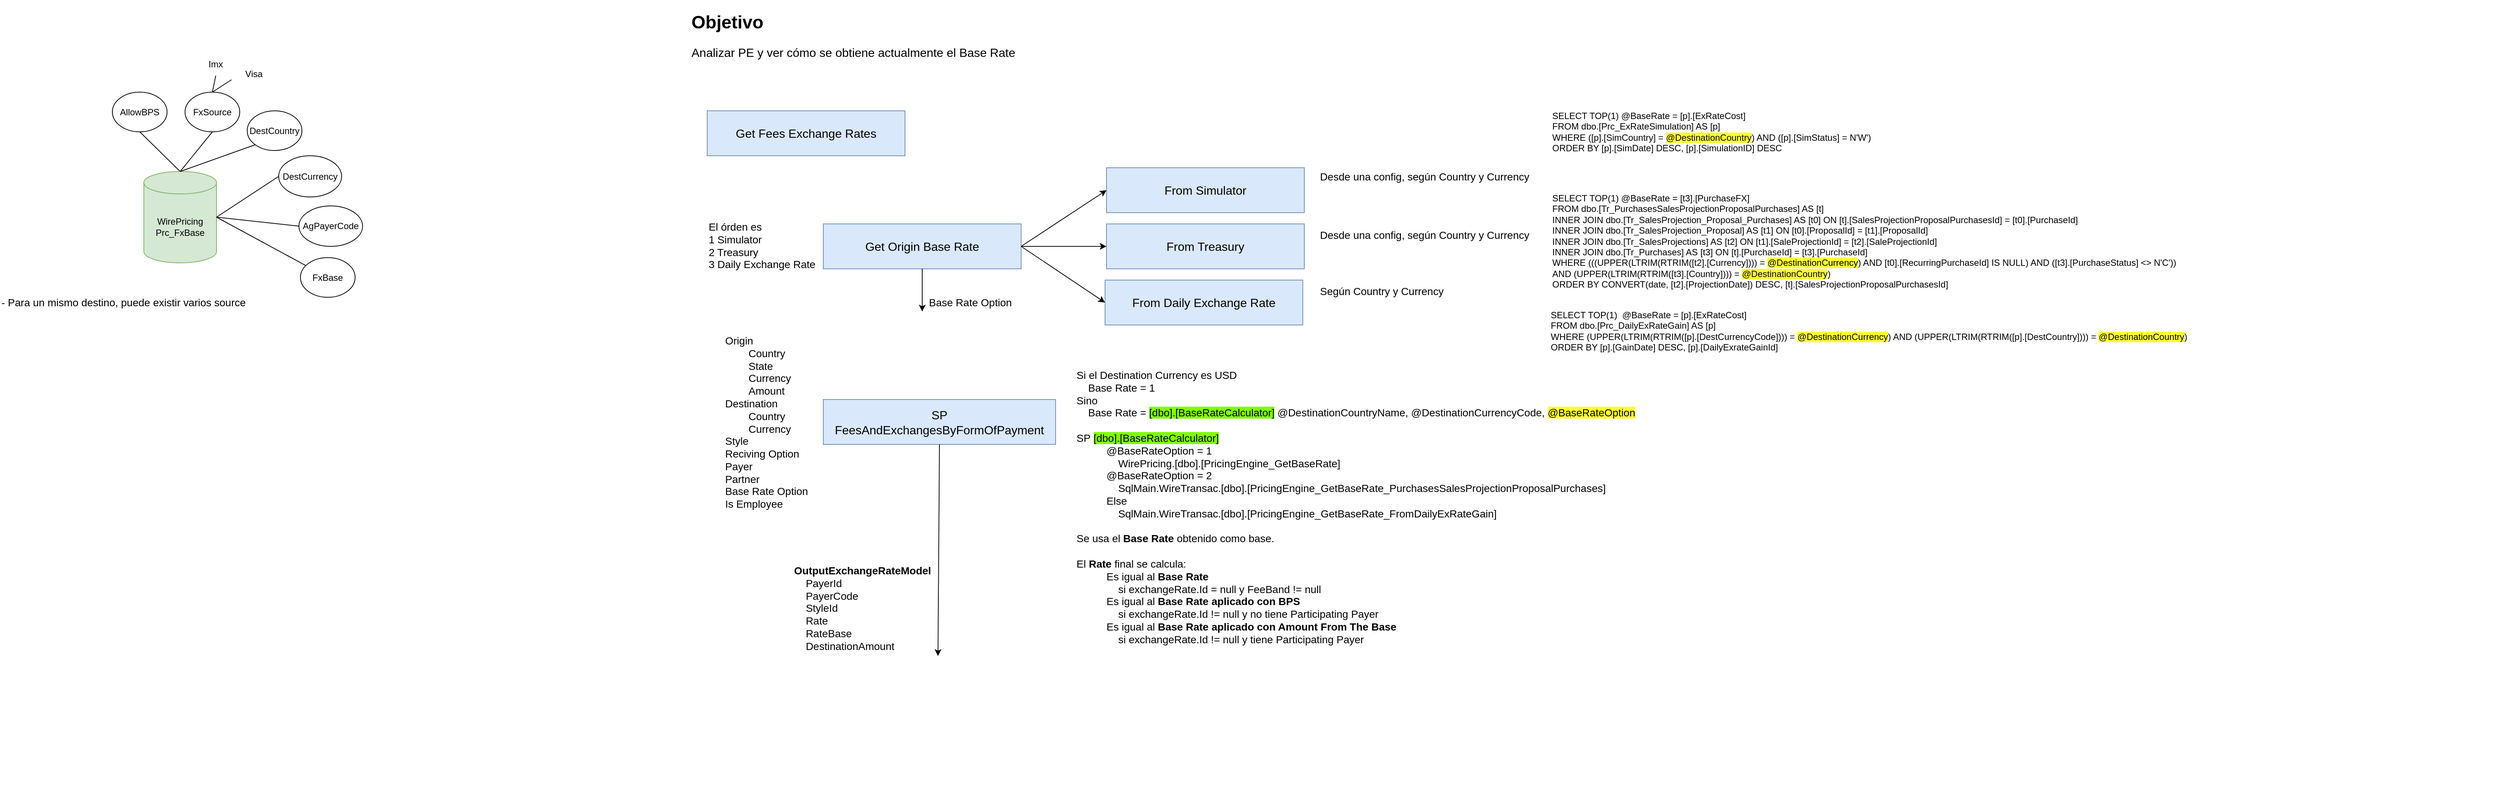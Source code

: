 <mxfile version="21.6.8" type="github" pages="2">
  <diagram name="Página-1" id="OCQVt_zFbdHCXUs0rtO8">
    <mxGraphModel dx="2874" dy="1184" grid="0" gridSize="10" guides="1" tooltips="1" connect="1" arrows="1" fold="1" page="0" pageScale="1" pageWidth="827" pageHeight="1169" math="0" shadow="0">
      <root>
        <mxCell id="0" />
        <mxCell id="1" parent="0" />
        <mxCell id="3WI0bjOclUP90dEZoIG7-1" value="Get Fees Exchange Rates" style="rounded=0;whiteSpace=wrap;html=1;fontSize=16;fillColor=#dae8fc;strokeColor=#6c8ebf;" parent="1" vertex="1">
          <mxGeometry x="-201" y="41" width="264" height="60" as="geometry" />
        </mxCell>
        <mxCell id="3WI0bjOclUP90dEZoIG7-7" value="" style="rounded=0;orthogonalLoop=1;jettySize=auto;html=1;entryX=0;entryY=0.5;entryDx=0;entryDy=0;exitX=1;exitY=0.5;exitDx=0;exitDy=0;" parent="1" source="3WI0bjOclUP90dEZoIG7-2" target="3WI0bjOclUP90dEZoIG7-4" edge="1">
          <mxGeometry relative="1" as="geometry" />
        </mxCell>
        <mxCell id="3WI0bjOclUP90dEZoIG7-2" value="Get Origin Base Rate" style="rounded=0;whiteSpace=wrap;html=1;fontSize=16;fillColor=#dae8fc;strokeColor=#6c8ebf;" parent="1" vertex="1">
          <mxGeometry x="-46" y="192" width="264" height="60" as="geometry" />
        </mxCell>
        <mxCell id="3WI0bjOclUP90dEZoIG7-3" value="From Treasury" style="rounded=0;whiteSpace=wrap;html=1;fontSize=16;fillColor=#dae8fc;strokeColor=#6c8ebf;" parent="1" vertex="1">
          <mxGeometry x="332" y="192" width="264" height="60" as="geometry" />
        </mxCell>
        <mxCell id="3WI0bjOclUP90dEZoIG7-4" value="From Simulator" style="rounded=0;whiteSpace=wrap;html=1;fontSize=16;fillColor=#dae8fc;strokeColor=#6c8ebf;" parent="1" vertex="1">
          <mxGeometry x="332" y="117" width="264" height="60" as="geometry" />
        </mxCell>
        <mxCell id="3WI0bjOclUP90dEZoIG7-5" value="From Daily Exchange Rate" style="rounded=0;whiteSpace=wrap;html=1;fontSize=16;fillColor=#dae8fc;strokeColor=#6c8ebf;" parent="1" vertex="1">
          <mxGeometry x="330" y="267" width="264" height="60" as="geometry" />
        </mxCell>
        <mxCell id="3WI0bjOclUP90dEZoIG7-6" value="" style="endArrow=classic;html=1;rounded=0;entryX=0;entryY=0.5;entryDx=0;entryDy=0;exitX=1;exitY=0.5;exitDx=0;exitDy=0;" parent="1" source="3WI0bjOclUP90dEZoIG7-2" target="3WI0bjOclUP90dEZoIG7-3" edge="1">
          <mxGeometry width="50" height="50" relative="1" as="geometry">
            <mxPoint x="267" y="411" as="sourcePoint" />
            <mxPoint x="317" y="361" as="targetPoint" />
          </mxGeometry>
        </mxCell>
        <mxCell id="3WI0bjOclUP90dEZoIG7-8" value="" style="endArrow=classic;html=1;rounded=0;entryX=0;entryY=0.5;entryDx=0;entryDy=0;exitX=1;exitY=0.5;exitDx=0;exitDy=0;" parent="1" source="3WI0bjOclUP90dEZoIG7-2" target="3WI0bjOclUP90dEZoIG7-5" edge="1">
          <mxGeometry width="50" height="50" relative="1" as="geometry">
            <mxPoint x="267" y="411" as="sourcePoint" />
            <mxPoint x="317" y="361" as="targetPoint" />
          </mxGeometry>
        </mxCell>
        <mxCell id="3WI0bjOclUP90dEZoIG7-9" value="SP&lt;br&gt;FeesAndExchangesByFormOfPayment" style="rounded=0;whiteSpace=wrap;html=1;fontSize=16;fillColor=#dae8fc;strokeColor=#6c8ebf;" parent="1" vertex="1">
          <mxGeometry x="-46" y="426.5" width="310" height="60" as="geometry" />
        </mxCell>
        <mxCell id="3WI0bjOclUP90dEZoIG7-10" value="El órden es&amp;nbsp;&lt;br style=&quot;font-size: 14px;&quot;&gt;1 Simulator&lt;br style=&quot;font-size: 14px;&quot;&gt;2 Treasury&lt;br style=&quot;font-size: 14px;&quot;&gt;3 Daily Exchange Rate" style="text;html=1;strokeColor=none;fillColor=none;align=left;verticalAlign=middle;whiteSpace=wrap;rounded=0;fontSize=14;" parent="1" vertex="1">
          <mxGeometry x="-201" y="174" width="155" height="93" as="geometry" />
        </mxCell>
        <mxCell id="3WI0bjOclUP90dEZoIG7-11" value="Origin&lt;br&gt;&lt;span style=&quot;white-space: pre;&quot;&gt;&#x9;&lt;/span&gt;Country&lt;br&gt;&lt;span style=&quot;white-space: pre;&quot;&gt;&#x9;&lt;/span&gt;State&lt;br&gt;&lt;span style=&quot;white-space: pre;&quot;&gt;&#x9;&lt;/span&gt;Currency&lt;br&gt;&lt;span style=&quot;white-space: pre;&quot;&gt;&#x9;&lt;/span&gt;Amount&lt;br&gt;Destination&lt;br&gt;&lt;span style=&quot;white-space: pre;&quot;&gt;&#x9;&lt;/span&gt;Country&lt;br&gt;&lt;span style=&quot;white-space: pre;&quot;&gt;&#x9;&lt;/span&gt;Currency&lt;br&gt;Style&lt;br&gt;Reciving Option&lt;br&gt;Payer&lt;br&gt;Partner&lt;br&gt;Base Rate Option&lt;br&gt;Is Employee" style="text;html=1;strokeColor=none;fillColor=none;align=left;verticalAlign=middle;whiteSpace=wrap;rounded=0;fontSize=14;" parent="1" vertex="1">
          <mxGeometry x="-179" y="323" width="125" height="267" as="geometry" />
        </mxCell>
        <mxCell id="3WI0bjOclUP90dEZoIG7-12" value="Desde una config, según Country y Currency" style="text;html=1;strokeColor=none;fillColor=none;align=left;verticalAlign=middle;whiteSpace=wrap;rounded=0;fontSize=14;" parent="1" vertex="1">
          <mxGeometry x="615" y="113.5" width="368" height="30" as="geometry" />
        </mxCell>
        <mxCell id="3WI0bjOclUP90dEZoIG7-13" value="Desde una config, según Country y Currency" style="text;html=1;strokeColor=none;fillColor=none;align=left;verticalAlign=middle;whiteSpace=wrap;rounded=0;fontSize=14;" parent="1" vertex="1">
          <mxGeometry x="615" y="192" width="317" height="30" as="geometry" />
        </mxCell>
        <mxCell id="3WI0bjOclUP90dEZoIG7-14" value="" style="endArrow=classic;html=1;rounded=0;exitX=0.5;exitY=1;exitDx=0;exitDy=0;" parent="1" source="3WI0bjOclUP90dEZoIG7-2" edge="1">
          <mxGeometry width="50" height="50" relative="1" as="geometry">
            <mxPoint x="407" y="411" as="sourcePoint" />
            <mxPoint x="86" y="309" as="targetPoint" />
          </mxGeometry>
        </mxCell>
        <mxCell id="3WI0bjOclUP90dEZoIG7-15" value="Base Rate Option" style="text;html=1;strokeColor=none;fillColor=none;align=left;verticalAlign=middle;whiteSpace=wrap;rounded=0;fontSize=14;" parent="1" vertex="1">
          <mxGeometry x="93" y="282" width="124" height="30" as="geometry" />
        </mxCell>
        <mxCell id="3WI0bjOclUP90dEZoIG7-16" value="Si el Destination Currency es USD&lt;br&gt;&amp;nbsp;&amp;nbsp;&amp;nbsp;&amp;nbsp;Base Rate = 1&lt;br&gt;Sino&lt;br&gt;&amp;nbsp;&amp;nbsp;&amp;nbsp;&amp;nbsp;Base Rate = &lt;span style=&quot;background-color: rgb(128, 255, 0);&quot;&gt;[dbo].[BaseRateCalculator]&lt;/span&gt; @DestinationCountryName, @DestinationCurrencyCode, &lt;span style=&quot;background-color: rgb(255, 255, 51);&quot;&gt;@BaseRateOption&lt;/span&gt;&lt;br&gt;&amp;nbsp; &amp;nbsp;&lt;br&gt;SP&amp;nbsp;&lt;span style=&quot;background-color: rgb(128, 255, 0);&quot;&gt;[dbo].[BaseRateCalculator]&lt;/span&gt;&lt;br&gt;&lt;blockquote style=&quot;margin: 0 0 0 40px; border: none; padding: 0px;&quot;&gt;&lt;span style=&quot;&quot;&gt;@BaseRateOption = 1&lt;br&gt;&lt;/span&gt;&lt;span style=&quot;&quot;&gt;&lt;span style=&quot;&quot;&gt;&lt;span style=&quot;&quot;&gt;&amp;nbsp;&amp;nbsp;&amp;nbsp;&amp;nbsp;&lt;/span&gt;&lt;/span&gt;WirePricing.[dbo].[PricingEngine_GetBaseRate]&lt;br&gt;&lt;/span&gt;&lt;span style=&quot;&quot;&gt;@BaseRateOption = 2&lt;br&gt;&lt;/span&gt;&lt;span style=&quot;&quot;&gt;&lt;span style=&quot;&quot;&gt;&lt;span style=&quot;&quot;&gt;&amp;nbsp;&amp;nbsp;&amp;nbsp;&amp;nbsp;&lt;/span&gt;&lt;/span&gt;SqlMain.WireTransac.[dbo].[PricingEngine_GetBaseRate_PurchasesSalesProjectionProposalPurchases]&lt;br&gt;&lt;/span&gt;&lt;span style=&quot;&quot;&gt;&lt;span style=&quot;&quot;&gt;Else&lt;br&gt;&lt;/span&gt;&lt;/span&gt;&lt;span style=&quot;&quot;&gt;&lt;span style=&quot;&quot;&gt;&lt;span style=&quot;&quot;&gt;&lt;span style=&quot;&quot;&gt;&lt;span style=&quot;&quot;&gt;&amp;nbsp;&amp;nbsp;&amp;nbsp;&amp;nbsp;&lt;/span&gt;&lt;/span&gt;SqlMain.WireTransac.[dbo].[PricingEngine_GetBaseRate_FromDailyExRateGain]&amp;nbsp;&amp;nbsp;&amp;nbsp;&amp;nbsp;&lt;/span&gt;&lt;/span&gt;&lt;/span&gt;&lt;/blockquote&gt;&lt;br&gt;Se usa el &lt;b&gt;Base Rate&lt;/b&gt; obtenido como base.&lt;br&gt;&lt;br&gt;El &lt;b&gt;Rate &lt;/b&gt;final se calcula:&lt;br&gt;&lt;blockquote style=&quot;margin: 0 0 0 40px; border: none; padding: 0px;&quot;&gt;Es igual al &lt;b&gt;Base Rate&lt;br&gt; &lt;/b&gt;&lt;span style=&quot;&quot;&gt;&lt;span style=&quot;white-space: pre;&quot;&gt;&amp;nbsp;&amp;nbsp;&amp;nbsp;&amp;nbsp;&lt;/span&gt;&lt;/span&gt;si exchangeRate.Id = null y FeeBand != null&lt;br&gt;Es igual al &lt;b&gt;Base Rate aplicado con BPS&lt;br&gt; &lt;/b&gt;&lt;span style=&quot;&quot;&gt;&lt;span style=&quot;white-space: pre;&quot;&gt;&amp;nbsp;&amp;nbsp;&amp;nbsp;&amp;nbsp;&lt;/span&gt;&lt;/span&gt;si exchangeRate.Id != null y no tiene Participating Payer&amp;nbsp;&lt;br&gt;Es igual al &lt;b&gt;Base Rate aplicado con Amount From The Base&lt;br&gt;&lt;/b&gt;&lt;span style=&quot;&quot;&gt;&lt;span style=&quot;white-space: pre;&quot;&gt;&amp;nbsp;&amp;nbsp;&amp;nbsp;&amp;nbsp;&lt;/span&gt;&lt;/span&gt;si exchangeRate.Id != null y tiene Participating Payer&lt;/blockquote&gt;&lt;br&gt;&lt;br&gt;" style="text;html=1;strokeColor=none;fillColor=none;align=left;verticalAlign=top;whiteSpace=wrap;rounded=0;fontSize=14;horizontal=1;" parent="1" vertex="1">
          <mxGeometry x="290" y="379" width="849" height="592" as="geometry" />
        </mxCell>
        <mxCell id="3WI0bjOclUP90dEZoIG7-17" value="&lt;b&gt;OutputExchangeRateModel&lt;/b&gt;&lt;br style=&quot;font-size: 14px;&quot;&gt;&lt;span style=&quot;font-size: 14px;&quot;&gt;&lt;span style=&quot;font-size: 14px;&quot;&gt;&amp;nbsp;&amp;nbsp;&amp;nbsp;&amp;nbsp;&lt;/span&gt;&lt;/span&gt;PayerId&lt;br style=&quot;font-size: 14px;&quot;&gt;&lt;span style=&quot;font-size: 14px;&quot;&gt;&lt;span style=&quot;font-size: 14px;&quot;&gt;&amp;nbsp;&amp;nbsp;&amp;nbsp;&amp;nbsp;&lt;/span&gt;&lt;/span&gt;PayerCode&lt;br style=&quot;font-size: 14px;&quot;&gt;&lt;span style=&quot;font-size: 14px;&quot;&gt;&lt;span style=&quot;font-size: 14px;&quot;&gt;&amp;nbsp;&amp;nbsp;&amp;nbsp;&amp;nbsp;&lt;/span&gt;&lt;/span&gt;StyleId&lt;br style=&quot;font-size: 14px;&quot;&gt;&lt;span style=&quot;font-size: 14px;&quot;&gt;&lt;span style=&quot;font-size: 14px;&quot;&gt;&amp;nbsp;&amp;nbsp;&amp;nbsp;&amp;nbsp;&lt;/span&gt;&lt;/span&gt;Rate&lt;br style=&quot;font-size: 14px;&quot;&gt;&lt;span style=&quot;font-size: 14px;&quot;&gt;&lt;span style=&quot;white-space: pre; font-size: 14px;&quot;&gt;&amp;nbsp;&amp;nbsp;&amp;nbsp;&amp;nbsp;&lt;/span&gt;&lt;/span&gt;RateBase&lt;br style=&quot;font-size: 14px;&quot;&gt;&lt;span style=&quot;font-size: 14px;&quot;&gt;&lt;span style=&quot;white-space: pre; font-size: 14px;&quot;&gt;&amp;nbsp;&amp;nbsp;&amp;nbsp;&amp;nbsp;&lt;/span&gt;&lt;/span&gt;DestinationAmount" style="text;html=1;strokeColor=none;fillColor=none;align=left;verticalAlign=top;whiteSpace=wrap;rounded=0;horizontal=1;fontSize=14;" parent="1" vertex="1">
          <mxGeometry x="-87" y="640" width="218" height="155" as="geometry" />
        </mxCell>
        <mxCell id="3WI0bjOclUP90dEZoIG7-18" value="" style="endArrow=classic;html=1;rounded=0;exitX=0.5;exitY=1;exitDx=0;exitDy=0;" parent="1" source="3WI0bjOclUP90dEZoIG7-9" edge="1">
          <mxGeometry width="50" height="50" relative="1" as="geometry">
            <mxPoint x="97" y="492" as="sourcePoint" />
            <mxPoint x="107" y="769" as="targetPoint" />
          </mxGeometry>
        </mxCell>
        <mxCell id="3WI0bjOclUP90dEZoIG7-19" value="&lt;h1&gt;Objetivo&lt;/h1&gt;&lt;p&gt;&lt;font style=&quot;font-size: 16px;&quot;&gt;Analizar PE y ver cómo se obtiene actualmente el Base Rate&lt;/font&gt;&lt;/p&gt;" style="text;html=1;strokeColor=none;fillColor=none;spacing=5;spacingTop=-20;whiteSpace=wrap;overflow=hidden;rounded=0;" parent="1" vertex="1">
          <mxGeometry x="-227" y="-97" width="963" height="79" as="geometry" />
        </mxCell>
        <mxCell id="4Yt7kuB9KZ4CqkyVL8o8-13" value="- Para un mismo destino, puede existir varios source" style="text;html=1;strokeColor=none;fillColor=none;align=left;verticalAlign=top;whiteSpace=wrap;rounded=0;fontSize=14;" parent="1" vertex="1">
          <mxGeometry x="-1145" y="282" width="441" height="86" as="geometry" />
        </mxCell>
        <mxCell id="DYW4CAa3zaAFY--6UjeH-1" value="Según Country y Currency" style="text;html=1;strokeColor=none;fillColor=none;align=left;verticalAlign=middle;whiteSpace=wrap;rounded=0;fontSize=14;" vertex="1" parent="1">
          <mxGeometry x="615" y="267" width="317" height="30" as="geometry" />
        </mxCell>
        <mxCell id="DYW4CAa3zaAFY--6UjeH-2" value="&lt;div&gt;SELECT TOP(1) @BaseRate = [p].[ExRateCost]&lt;/div&gt;&lt;div&gt;FROM dbo.[Prc_ExRateSimulation] AS [p]&lt;span style=&quot;&quot;&gt;&lt;/span&gt;&lt;/div&gt;&lt;div&gt;WHERE ([p].[SimCountry] = &lt;span style=&quot;background-color: rgb(255, 255, 51);&quot;&gt;@DestinationCountry&lt;/span&gt;) AND ([p].[SimStatus] = N&#39;W&#39;)&lt;/div&gt;&lt;div&gt;&lt;span style=&quot;&quot;&gt;ORDER BY [p].[SimDate] DESC, [p].[SimulationID] DESC&lt;/span&gt;&lt;/div&gt;" style="text;html=1;strokeColor=none;fillColor=none;align=left;verticalAlign=top;whiteSpace=wrap;rounded=0;" vertex="1" parent="1">
          <mxGeometry x="925" y="33.5" width="580" height="83.5" as="geometry" />
        </mxCell>
        <mxCell id="DYW4CAa3zaAFY--6UjeH-3" value="&lt;div&gt;SELECT TOP(1) @BaseRate = [t3].[PurchaseFX]&lt;/div&gt;&lt;div&gt;FROM dbo.[Tr_PurchasesSalesProjectionProposalPurchases] AS [t]&lt;span style=&quot;&quot;&gt;&lt;/span&gt;&lt;/div&gt;&lt;div&gt;&lt;span style=&quot;&quot;&gt;INNER JOIN dbo.[Tr_SalesProjection_Proposal_Purchases] AS [t0] ON [t].[SalesProjectionProposalPurchasesId] = [t0].[PurchaseId]&lt;/span&gt;&lt;/div&gt;&lt;div&gt;&lt;span style=&quot;&quot;&gt;INNER JOIN dbo.[Tr_SalesProjection_Proposal] AS [t1] ON [t0].[ProposalId] = [t1].[ProposalId]&lt;/span&gt;&lt;/div&gt;&lt;div&gt;&lt;span style=&quot;&quot;&gt;INNER JOIN dbo.[Tr_SalesProjections] AS [t2] ON [t1].[SaleProjectionId] = [t2].[SaleProjectionId]&lt;/span&gt;&lt;/div&gt;&lt;div&gt;&lt;span style=&quot;&quot;&gt;INNER JOIN dbo.[Tr_Purchases] AS [t3] ON [t].[PurchaseId] = [t3].[PurchaseId]&lt;/span&gt;&lt;/div&gt;&lt;div&gt;WHERE (((UPPER(LTRIM(RTRIM([t2].[Currency]))) = &lt;span style=&quot;background-color: rgb(255, 255, 51);&quot;&gt;@DestinationCurrency&lt;/span&gt;) AND [t0].[RecurringPurchaseId] IS NULL) AND ([t3].[PurchaseStatus] &amp;lt;&amp;gt; N&#39;C&#39;))&amp;nbsp;&lt;/div&gt;&lt;div&gt;AND (UPPER(LTRIM(RTRIM([t3].[Country]))) = &lt;span style=&quot;background-color: rgb(255, 255, 51);&quot;&gt;@DestinationCountry&lt;/span&gt;)&lt;/div&gt;&lt;div&gt;&lt;span style=&quot;&quot;&gt;ORDER BY CONVERT(date, [t2].[ProjectionDate]) DESC, [t].[SalesProjectionProposalPurchasesId]&lt;/span&gt;&lt;/div&gt;" style="text;html=1;strokeColor=none;fillColor=none;align=left;verticalAlign=top;whiteSpace=wrap;rounded=0;" vertex="1" parent="1">
          <mxGeometry x="925" y="143.5" width="1266" height="143" as="geometry" />
        </mxCell>
        <mxCell id="DYW4CAa3zaAFY--6UjeH-4" value="&lt;div&gt;SELECT TOP(1)&amp;nbsp; @BaseRate = [p].[ExRateCost]&lt;/div&gt;&lt;div&gt;FROM dbo.[Prc_DailyExRateGain] AS [p]&lt;span style=&quot;&quot;&gt;&lt;/span&gt;&lt;/div&gt;&lt;div&gt;WHERE (UPPER(LTRIM(RTRIM([p].[DestCurrencyCode]))) = &lt;span style=&quot;background-color: rgb(255, 255, 51);&quot;&gt;@DestinationCurrency&lt;/span&gt;) AND (UPPER(LTRIM(RTRIM([p].[DestCountry]))) = &lt;span style=&quot;background-color: rgb(255, 255, 51);&quot;&gt;@DestinationCountry&lt;/span&gt;)&lt;/div&gt;&lt;div&gt;&lt;span style=&quot;&quot;&gt;ORDER BY [p].[GainDate] DESC, [p].[DailyExrateGainId]&lt;/span&gt;&lt;/div&gt;" style="text;html=1;strokeColor=none;fillColor=none;align=left;verticalAlign=top;whiteSpace=wrap;rounded=0;" vertex="1" parent="1">
          <mxGeometry x="923" y="300" width="1266" height="82" as="geometry" />
        </mxCell>
        <mxCell id="TOfSbtMcFUgAbCg5PNu6-9" value="" style="group" vertex="1" connectable="0" parent="1">
          <mxGeometry x="-995" y="-36" width="334" height="326" as="geometry" />
        </mxCell>
        <mxCell id="4Yt7kuB9KZ4CqkyVL8o8-1" value="WirePricing&lt;br&gt;Prc_FxBase" style="shape=cylinder3;whiteSpace=wrap;html=1;boundedLbl=1;backgroundOutline=1;size=15;fillColor=#d5e8d4;strokeColor=#82b366;" parent="TOfSbtMcFUgAbCg5PNu6-9" vertex="1">
          <mxGeometry x="42" y="158" width="97" height="122" as="geometry" />
        </mxCell>
        <mxCell id="4Yt7kuB9KZ4CqkyVL8o8-2" value="AllowBPS" style="ellipse;whiteSpace=wrap;html=1;" parent="TOfSbtMcFUgAbCg5PNu6-9" vertex="1">
          <mxGeometry y="52" width="73" height="53" as="geometry" />
        </mxCell>
        <mxCell id="4Yt7kuB9KZ4CqkyVL8o8-3" value="FxSource" style="ellipse;whiteSpace=wrap;html=1;" parent="TOfSbtMcFUgAbCg5PNu6-9" vertex="1">
          <mxGeometry x="97" y="52" width="73" height="53" as="geometry" />
        </mxCell>
        <mxCell id="4Yt7kuB9KZ4CqkyVL8o8-4" value="DestCountry" style="ellipse;whiteSpace=wrap;html=1;" parent="TOfSbtMcFUgAbCg5PNu6-9" vertex="1">
          <mxGeometry x="180" y="77" width="73" height="53" as="geometry" />
        </mxCell>
        <mxCell id="4Yt7kuB9KZ4CqkyVL8o8-5" value="AgPayerCode" style="ellipse;whiteSpace=wrap;html=1;" parent="TOfSbtMcFUgAbCg5PNu6-9" vertex="1">
          <mxGeometry x="249" y="204" width="85" height="54" as="geometry" />
        </mxCell>
        <mxCell id="4Yt7kuB9KZ4CqkyVL8o8-6" value="DestCurrency" style="ellipse;whiteSpace=wrap;html=1;" parent="TOfSbtMcFUgAbCg5PNu6-9" vertex="1">
          <mxGeometry x="222" y="137" width="84" height="55" as="geometry" />
        </mxCell>
        <mxCell id="4Yt7kuB9KZ4CqkyVL8o8-7" value="FxBase" style="ellipse;whiteSpace=wrap;html=1;" parent="TOfSbtMcFUgAbCg5PNu6-9" vertex="1">
          <mxGeometry x="251" y="273" width="73" height="53" as="geometry" />
        </mxCell>
        <mxCell id="4Yt7kuB9KZ4CqkyVL8o8-8" value="Imx" style="text;html=1;strokeColor=none;fillColor=none;align=center;verticalAlign=middle;whiteSpace=wrap;rounded=0;" parent="TOfSbtMcFUgAbCg5PNu6-9" vertex="1">
          <mxGeometry x="108" width="60" height="30" as="geometry" />
        </mxCell>
        <mxCell id="4Yt7kuB9KZ4CqkyVL8o8-9" value="Visa" style="text;html=1;strokeColor=none;fillColor=none;align=center;verticalAlign=middle;whiteSpace=wrap;rounded=0;" parent="TOfSbtMcFUgAbCg5PNu6-9" vertex="1">
          <mxGeometry x="159" y="13" width="60" height="30" as="geometry" />
        </mxCell>
        <mxCell id="4Yt7kuB9KZ4CqkyVL8o8-10" value="" style="endArrow=none;html=1;rounded=0;entryX=0.5;entryY=0;entryDx=0;entryDy=0;exitX=0.5;exitY=1;exitDx=0;exitDy=0;" parent="TOfSbtMcFUgAbCg5PNu6-9" source="4Yt7kuB9KZ4CqkyVL8o8-8" target="4Yt7kuB9KZ4CqkyVL8o8-3" edge="1">
          <mxGeometry width="50" height="50" relative="1" as="geometry">
            <mxPoint x="429" y="321" as="sourcePoint" />
            <mxPoint x="479" y="271" as="targetPoint" />
          </mxGeometry>
        </mxCell>
        <mxCell id="4Yt7kuB9KZ4CqkyVL8o8-11" value="" style="endArrow=none;html=1;rounded=0;exitX=0.5;exitY=0;exitDx=0;exitDy=0;entryX=0;entryY=0.75;entryDx=0;entryDy=0;" parent="TOfSbtMcFUgAbCg5PNu6-9" source="4Yt7kuB9KZ4CqkyVL8o8-3" target="4Yt7kuB9KZ4CqkyVL8o8-9" edge="1">
          <mxGeometry width="50" height="50" relative="1" as="geometry">
            <mxPoint x="429" y="321" as="sourcePoint" />
            <mxPoint x="479" y="271" as="targetPoint" />
          </mxGeometry>
        </mxCell>
        <mxCell id="TOfSbtMcFUgAbCg5PNu6-3" value="" style="endArrow=none;html=1;rounded=0;entryX=0.5;entryY=1;entryDx=0;entryDy=0;exitX=0.5;exitY=0;exitDx=0;exitDy=0;exitPerimeter=0;" edge="1" parent="TOfSbtMcFUgAbCg5PNu6-9" source="4Yt7kuB9KZ4CqkyVL8o8-1" target="4Yt7kuB9KZ4CqkyVL8o8-2">
          <mxGeometry width="50" height="50" relative="1" as="geometry">
            <mxPoint x="471" y="238" as="sourcePoint" />
            <mxPoint x="521" y="188" as="targetPoint" />
          </mxGeometry>
        </mxCell>
        <mxCell id="TOfSbtMcFUgAbCg5PNu6-4" value="" style="endArrow=none;html=1;rounded=0;exitX=0.5;exitY=0;exitDx=0;exitDy=0;exitPerimeter=0;entryX=0.5;entryY=1;entryDx=0;entryDy=0;" edge="1" parent="TOfSbtMcFUgAbCg5PNu6-9" source="4Yt7kuB9KZ4CqkyVL8o8-1" target="4Yt7kuB9KZ4CqkyVL8o8-3">
          <mxGeometry width="50" height="50" relative="1" as="geometry">
            <mxPoint x="471" y="238" as="sourcePoint" />
            <mxPoint x="521" y="188" as="targetPoint" />
          </mxGeometry>
        </mxCell>
        <mxCell id="TOfSbtMcFUgAbCg5PNu6-5" value="" style="endArrow=none;html=1;rounded=0;exitX=0.5;exitY=0;exitDx=0;exitDy=0;exitPerimeter=0;entryX=0;entryY=1;entryDx=0;entryDy=0;" edge="1" parent="TOfSbtMcFUgAbCg5PNu6-9" source="4Yt7kuB9KZ4CqkyVL8o8-1" target="4Yt7kuB9KZ4CqkyVL8o8-4">
          <mxGeometry width="50" height="50" relative="1" as="geometry">
            <mxPoint x="471" y="238" as="sourcePoint" />
            <mxPoint x="521" y="188" as="targetPoint" />
          </mxGeometry>
        </mxCell>
        <mxCell id="TOfSbtMcFUgAbCg5PNu6-6" value="" style="endArrow=none;html=1;rounded=0;exitX=1;exitY=0.5;exitDx=0;exitDy=0;exitPerimeter=0;entryX=0;entryY=0.5;entryDx=0;entryDy=0;" edge="1" parent="TOfSbtMcFUgAbCg5PNu6-9" source="4Yt7kuB9KZ4CqkyVL8o8-1" target="4Yt7kuB9KZ4CqkyVL8o8-6">
          <mxGeometry width="50" height="50" relative="1" as="geometry">
            <mxPoint x="471" y="238" as="sourcePoint" />
            <mxPoint x="521" y="188" as="targetPoint" />
          </mxGeometry>
        </mxCell>
        <mxCell id="TOfSbtMcFUgAbCg5PNu6-7" value="" style="endArrow=none;html=1;rounded=0;exitX=1;exitY=0.5;exitDx=0;exitDy=0;exitPerimeter=0;entryX=0;entryY=0.5;entryDx=0;entryDy=0;" edge="1" parent="TOfSbtMcFUgAbCg5PNu6-9" source="4Yt7kuB9KZ4CqkyVL8o8-1" target="4Yt7kuB9KZ4CqkyVL8o8-5">
          <mxGeometry width="50" height="50" relative="1" as="geometry">
            <mxPoint x="471" y="238" as="sourcePoint" />
            <mxPoint x="521" y="188" as="targetPoint" />
          </mxGeometry>
        </mxCell>
        <mxCell id="TOfSbtMcFUgAbCg5PNu6-8" value="" style="endArrow=none;html=1;rounded=0;exitX=1;exitY=0.5;exitDx=0;exitDy=0;exitPerimeter=0;" edge="1" parent="TOfSbtMcFUgAbCg5PNu6-9" source="4Yt7kuB9KZ4CqkyVL8o8-1" target="4Yt7kuB9KZ4CqkyVL8o8-7">
          <mxGeometry width="50" height="50" relative="1" as="geometry">
            <mxPoint x="471" y="238" as="sourcePoint" />
            <mxPoint x="521" y="188" as="targetPoint" />
          </mxGeometry>
        </mxCell>
      </root>
    </mxGraphModel>
  </diagram>
  <diagram id="I3klw0tIuXF-IG3VvV1k" name="Página-2">
    <mxGraphModel dx="2874" dy="1184" grid="0" gridSize="10" guides="1" tooltips="1" connect="1" arrows="1" fold="1" page="0" pageScale="1" pageWidth="827" pageHeight="1169" math="0" shadow="0">
      <root>
        <mxCell id="0" />
        <mxCell id="1" parent="0" />
        <mxCell id="RFXM7rYlNF7DJsxFUGoo-1" value="Payers API&lt;br&gt;GET /api/banks" style="rounded=0;whiteSpace=wrap;html=1;fontSize=16;fillColor=#dae8fc;strokeColor=#6c8ebf;" vertex="1" parent="1">
          <mxGeometry x="-440" y="142" width="264" height="60" as="geometry" />
        </mxCell>
        <mxCell id="2DPNLBjlpTul-_Ri6KPm-1" value="Wiresearch&lt;br&gt;View&amp;nbsp;ViewPayersForBankDeposit" style="rounded=0;whiteSpace=wrap;html=1;fontSize=16;fillColor=#dae8fc;strokeColor=#6c8ebf;" vertex="1" parent="1">
          <mxGeometry x="-133" y="231" width="264" height="60" as="geometry" />
        </mxCell>
        <mxCell id="2DPNLBjlpTul-_Ri6KPm-3" value="" style="endArrow=classic;html=1;rounded=0;exitX=0;exitY=0.75;exitDx=0;exitDy=0;entryX=1;entryY=0.5;entryDx=0;entryDy=0;" edge="1" parent="1" source="2DPNLBjlpTul-_Ri6KPm-1" target="2DPNLBjlpTul-_Ri6KPm-5">
          <mxGeometry width="50" height="50" relative="1" as="geometry">
            <mxPoint x="157" y="428" as="sourcePoint" />
            <mxPoint x="-370" y="348" as="targetPoint" />
          </mxGeometry>
        </mxCell>
        <mxCell id="2DPNLBjlpTul-_Ri6KPm-4" value="listado" style="edgeLabel;html=1;align=center;verticalAlign=middle;resizable=0;points=[];fontSize=13;" vertex="1" connectable="0" parent="2DPNLBjlpTul-_Ri6KPm-3">
          <mxGeometry x="0.432" y="-1" relative="1" as="geometry">
            <mxPoint x="-7" y="-20" as="offset" />
          </mxGeometry>
        </mxCell>
        <mxCell id="2DPNLBjlpTul-_Ri6KPm-5" value="Payer Bank" style="rounded=0;whiteSpace=wrap;html=1;verticalAlign=middle;align=center;fontSize=13;" vertex="1" parent="1">
          <mxGeometry x="-318" y="291" width="125" height="30" as="geometry" />
        </mxCell>
        <mxCell id="2DPNLBjlpTul-_Ri6KPm-6" value="Pricing Engine&lt;br&gt;Get Exchange Rates" style="rounded=0;whiteSpace=wrap;html=1;fontSize=16;fillColor=#dae8fc;strokeColor=#6c8ebf;" vertex="1" parent="1">
          <mxGeometry x="-133" y="378" width="264" height="60" as="geometry" />
        </mxCell>
        <mxCell id="2DPNLBjlpTul-_Ri6KPm-7" value="Pricing Engine&lt;br&gt;Get Rates By Payers" style="rounded=0;whiteSpace=wrap;html=1;fontSize=16;fillColor=#dae8fc;strokeColor=#6c8ebf;" vertex="1" parent="1">
          <mxGeometry x="-133" y="500" width="264" height="60" as="geometry" />
        </mxCell>
        <mxCell id="2DPNLBjlpTul-_Ri6KPm-8" value="Solo obtiene los payers que son PP" style="text;html=1;strokeColor=none;fillColor=none;align=center;verticalAlign=middle;whiteSpace=wrap;rounded=0;fontSize=13;" vertex="1" parent="1">
          <mxGeometry x="141" y="515" width="139" height="30" as="geometry" />
        </mxCell>
        <mxCell id="2DPNLBjlpTul-_Ri6KPm-9" value="" style="endArrow=classic;html=1;rounded=0;exitX=0;exitY=0.75;exitDx=0;exitDy=0;" edge="1" parent="1" source="2DPNLBjlpTul-_Ri6KPm-6">
          <mxGeometry width="50" height="50" relative="1" as="geometry">
            <mxPoint x="37" y="528" as="sourcePoint" />
            <mxPoint x="-249" y="423" as="targetPoint" />
          </mxGeometry>
        </mxCell>
        <mxCell id="2DPNLBjlpTul-_Ri6KPm-10" value="Ej: 12.92" style="edgeLabel;html=1;align=center;verticalAlign=middle;resizable=0;points=[];fontSize=13;" vertex="1" connectable="0" parent="2DPNLBjlpTul-_Ri6KPm-9">
          <mxGeometry x="0.31" y="-1" relative="1" as="geometry">
            <mxPoint x="-16" y="-18" as="offset" />
          </mxGeometry>
        </mxCell>
        <mxCell id="2DPNLBjlpTul-_Ri6KPm-12" value="Payer Bank&lt;br&gt;Rate" style="rounded=0;whiteSpace=wrap;html=1;verticalAlign=top;align=center;fontSize=13;" vertex="1" parent="1">
          <mxGeometry x="-318" y="555" width="125" height="40" as="geometry" />
        </mxCell>
        <mxCell id="2DPNLBjlpTul-_Ri6KPm-13" value="" style="endArrow=classic;html=1;rounded=0;exitX=0;exitY=0.75;exitDx=0;exitDy=0;entryX=1;entryY=0.5;entryDx=0;entryDy=0;" edge="1" parent="1" source="2DPNLBjlpTul-_Ri6KPm-7" target="2DPNLBjlpTul-_Ri6KPm-12">
          <mxGeometry width="50" height="50" relative="1" as="geometry">
            <mxPoint x="-123" y="286" as="sourcePoint" />
            <mxPoint x="-183" y="317" as="targetPoint" />
          </mxGeometry>
        </mxCell>
        <mxCell id="2DPNLBjlpTul-_Ri6KPm-14" value="listado" style="edgeLabel;html=1;align=center;verticalAlign=middle;resizable=0;points=[];fontSize=13;" vertex="1" connectable="0" parent="2DPNLBjlpTul-_Ri6KPm-13">
          <mxGeometry x="0.432" y="-1" relative="1" as="geometry">
            <mxPoint x="-6" y="-26" as="offset" />
          </mxGeometry>
        </mxCell>
        <mxCell id="2DPNLBjlpTul-_Ri6KPm-15" value="Aca se obtiene un rate general para todos los pagadores, cómo diferencio de un pagador no imx?" style="text;html=1;strokeColor=none;fillColor=none;align=left;verticalAlign=middle;whiteSpace=wrap;rounded=0;fontSize=13;labelBackgroundColor=#FFCCCC;" vertex="1" parent="1">
          <mxGeometry x="141" y="383" width="475" height="30" as="geometry" />
        </mxCell>
        <mxCell id="2DPNLBjlpTul-_Ri6KPm-17" value="Del listado de Payers que se obtiene, se itera y se verifica si es PP&lt;br&gt;Si es PP se aplica el rate obtenido en el listado de Get Rates By Payers&lt;br&gt;Si no es PP se aplica el rate obtenido en Get Fx Rate" style="text;html=1;strokeColor=none;fillColor=none;align=left;verticalAlign=top;whiteSpace=wrap;rounded=0;fontSize=13;" vertex="1" parent="1">
          <mxGeometry x="-408" y="652" width="553" height="30" as="geometry" />
        </mxCell>
        <mxCell id="2DPNLBjlpTul-_Ri6KPm-18" value="Capaz en este punto se puede ir a la tabla Prc_FxBase para verificar si existe un FxSource distinto a Imx para el destino.&lt;br&gt;Si existe entonces se podria aplicar el valor de FxBase.&lt;br&gt;Pero también hay que aplicar el proceso de BPS si el AllowBPS = true" style="text;html=1;strokeColor=none;fillColor=none;align=left;verticalAlign=top;whiteSpace=wrap;rounded=0;fontSize=13;labelBackgroundColor=#80FF00;" vertex="1" parent="1">
          <mxGeometry x="141" y="415" width="553" height="30" as="geometry" />
        </mxCell>
        <mxCell id="EVo8pNsg1WMPFgOCAEa_-4" value="" style="group" vertex="1" connectable="0" parent="1">
          <mxGeometry x="-870" y="-16" width="334" height="326" as="geometry" />
        </mxCell>
        <mxCell id="EVo8pNsg1WMPFgOCAEa_-5" value="WirePricing&lt;br&gt;Prc_FxBase" style="shape=cylinder3;whiteSpace=wrap;html=1;boundedLbl=1;backgroundOutline=1;size=15;fillColor=#d5e8d4;strokeColor=#82b366;" vertex="1" parent="EVo8pNsg1WMPFgOCAEa_-4">
          <mxGeometry x="42" y="158" width="97" height="122" as="geometry" />
        </mxCell>
        <mxCell id="EVo8pNsg1WMPFgOCAEa_-6" value="AllowBPS" style="ellipse;whiteSpace=wrap;html=1;" vertex="1" parent="EVo8pNsg1WMPFgOCAEa_-4">
          <mxGeometry y="52" width="73" height="53" as="geometry" />
        </mxCell>
        <mxCell id="EVo8pNsg1WMPFgOCAEa_-7" value="FxSource" style="ellipse;whiteSpace=wrap;html=1;" vertex="1" parent="EVo8pNsg1WMPFgOCAEa_-4">
          <mxGeometry x="97" y="52" width="73" height="53" as="geometry" />
        </mxCell>
        <mxCell id="EVo8pNsg1WMPFgOCAEa_-8" value="DestCountry" style="ellipse;whiteSpace=wrap;html=1;" vertex="1" parent="EVo8pNsg1WMPFgOCAEa_-4">
          <mxGeometry x="180" y="77" width="73" height="53" as="geometry" />
        </mxCell>
        <mxCell id="EVo8pNsg1WMPFgOCAEa_-9" value="AgPayerCode" style="ellipse;whiteSpace=wrap;html=1;" vertex="1" parent="EVo8pNsg1WMPFgOCAEa_-4">
          <mxGeometry x="249" y="204" width="85" height="54" as="geometry" />
        </mxCell>
        <mxCell id="EVo8pNsg1WMPFgOCAEa_-10" value="DestCurrency" style="ellipse;whiteSpace=wrap;html=1;" vertex="1" parent="EVo8pNsg1WMPFgOCAEa_-4">
          <mxGeometry x="222" y="137" width="84" height="55" as="geometry" />
        </mxCell>
        <mxCell id="EVo8pNsg1WMPFgOCAEa_-11" value="FxBase" style="ellipse;whiteSpace=wrap;html=1;" vertex="1" parent="EVo8pNsg1WMPFgOCAEa_-4">
          <mxGeometry x="251" y="273" width="73" height="53" as="geometry" />
        </mxCell>
        <mxCell id="EVo8pNsg1WMPFgOCAEa_-12" value="Imx" style="text;html=1;strokeColor=none;fillColor=none;align=center;verticalAlign=middle;whiteSpace=wrap;rounded=0;" vertex="1" parent="EVo8pNsg1WMPFgOCAEa_-4">
          <mxGeometry x="108" width="60" height="30" as="geometry" />
        </mxCell>
        <mxCell id="EVo8pNsg1WMPFgOCAEa_-13" value="Visa" style="text;html=1;strokeColor=none;fillColor=none;align=center;verticalAlign=middle;whiteSpace=wrap;rounded=0;" vertex="1" parent="EVo8pNsg1WMPFgOCAEa_-4">
          <mxGeometry x="159" y="13" width="60" height="30" as="geometry" />
        </mxCell>
        <mxCell id="EVo8pNsg1WMPFgOCAEa_-14" value="" style="endArrow=none;html=1;rounded=0;entryX=0.5;entryY=0;entryDx=0;entryDy=0;exitX=0.5;exitY=1;exitDx=0;exitDy=0;" edge="1" parent="EVo8pNsg1WMPFgOCAEa_-4" source="EVo8pNsg1WMPFgOCAEa_-12" target="EVo8pNsg1WMPFgOCAEa_-7">
          <mxGeometry width="50" height="50" relative="1" as="geometry">
            <mxPoint x="429" y="321" as="sourcePoint" />
            <mxPoint x="479" y="271" as="targetPoint" />
          </mxGeometry>
        </mxCell>
        <mxCell id="EVo8pNsg1WMPFgOCAEa_-15" value="" style="endArrow=none;html=1;rounded=0;exitX=0.5;exitY=0;exitDx=0;exitDy=0;entryX=0;entryY=0.75;entryDx=0;entryDy=0;" edge="1" parent="EVo8pNsg1WMPFgOCAEa_-4" source="EVo8pNsg1WMPFgOCAEa_-7" target="EVo8pNsg1WMPFgOCAEa_-13">
          <mxGeometry width="50" height="50" relative="1" as="geometry">
            <mxPoint x="429" y="321" as="sourcePoint" />
            <mxPoint x="479" y="271" as="targetPoint" />
          </mxGeometry>
        </mxCell>
        <mxCell id="EVo8pNsg1WMPFgOCAEa_-16" value="" style="endArrow=none;html=1;rounded=0;entryX=0.5;entryY=1;entryDx=0;entryDy=0;exitX=0.5;exitY=0;exitDx=0;exitDy=0;exitPerimeter=0;" edge="1" parent="EVo8pNsg1WMPFgOCAEa_-4" source="EVo8pNsg1WMPFgOCAEa_-5" target="EVo8pNsg1WMPFgOCAEa_-6">
          <mxGeometry width="50" height="50" relative="1" as="geometry">
            <mxPoint x="471" y="238" as="sourcePoint" />
            <mxPoint x="521" y="188" as="targetPoint" />
          </mxGeometry>
        </mxCell>
        <mxCell id="EVo8pNsg1WMPFgOCAEa_-17" value="" style="endArrow=none;html=1;rounded=0;exitX=0.5;exitY=0;exitDx=0;exitDy=0;exitPerimeter=0;entryX=0.5;entryY=1;entryDx=0;entryDy=0;" edge="1" parent="EVo8pNsg1WMPFgOCAEa_-4" source="EVo8pNsg1WMPFgOCAEa_-5" target="EVo8pNsg1WMPFgOCAEa_-7">
          <mxGeometry width="50" height="50" relative="1" as="geometry">
            <mxPoint x="471" y="238" as="sourcePoint" />
            <mxPoint x="521" y="188" as="targetPoint" />
          </mxGeometry>
        </mxCell>
        <mxCell id="EVo8pNsg1WMPFgOCAEa_-18" value="" style="endArrow=none;html=1;rounded=0;exitX=0.5;exitY=0;exitDx=0;exitDy=0;exitPerimeter=0;entryX=0;entryY=1;entryDx=0;entryDy=0;" edge="1" parent="EVo8pNsg1WMPFgOCAEa_-4" source="EVo8pNsg1WMPFgOCAEa_-5" target="EVo8pNsg1WMPFgOCAEa_-8">
          <mxGeometry width="50" height="50" relative="1" as="geometry">
            <mxPoint x="471" y="238" as="sourcePoint" />
            <mxPoint x="521" y="188" as="targetPoint" />
          </mxGeometry>
        </mxCell>
        <mxCell id="EVo8pNsg1WMPFgOCAEa_-19" value="" style="endArrow=none;html=1;rounded=0;exitX=1;exitY=0.5;exitDx=0;exitDy=0;exitPerimeter=0;entryX=0;entryY=0.5;entryDx=0;entryDy=0;" edge="1" parent="EVo8pNsg1WMPFgOCAEa_-4" source="EVo8pNsg1WMPFgOCAEa_-5" target="EVo8pNsg1WMPFgOCAEa_-10">
          <mxGeometry width="50" height="50" relative="1" as="geometry">
            <mxPoint x="471" y="238" as="sourcePoint" />
            <mxPoint x="521" y="188" as="targetPoint" />
          </mxGeometry>
        </mxCell>
        <mxCell id="EVo8pNsg1WMPFgOCAEa_-20" value="" style="endArrow=none;html=1;rounded=0;exitX=1;exitY=0.5;exitDx=0;exitDy=0;exitPerimeter=0;entryX=0;entryY=0.5;entryDx=0;entryDy=0;" edge="1" parent="EVo8pNsg1WMPFgOCAEa_-4" source="EVo8pNsg1WMPFgOCAEa_-5" target="EVo8pNsg1WMPFgOCAEa_-9">
          <mxGeometry width="50" height="50" relative="1" as="geometry">
            <mxPoint x="471" y="238" as="sourcePoint" />
            <mxPoint x="521" y="188" as="targetPoint" />
          </mxGeometry>
        </mxCell>
        <mxCell id="EVo8pNsg1WMPFgOCAEa_-21" value="" style="endArrow=none;html=1;rounded=0;exitX=1;exitY=0.5;exitDx=0;exitDy=0;exitPerimeter=0;" edge="1" parent="EVo8pNsg1WMPFgOCAEa_-4" source="EVo8pNsg1WMPFgOCAEa_-5" target="EVo8pNsg1WMPFgOCAEa_-11">
          <mxGeometry width="50" height="50" relative="1" as="geometry">
            <mxPoint x="471" y="238" as="sourcePoint" />
            <mxPoint x="521" y="188" as="targetPoint" />
          </mxGeometry>
        </mxCell>
        <mxCell id="EVo8pNsg1WMPFgOCAEa_-22" value="Proceso&lt;br&gt;Get Rate" style="rounded=0;whiteSpace=wrap;html=1;fontSize=16;fillColor=#dae8fc;strokeColor=#6c8ebf;" vertex="1" parent="1">
          <mxGeometry x="-812" y="392" width="264" height="60" as="geometry" />
        </mxCell>
        <mxCell id="EVo8pNsg1WMPFgOCAEa_-23" value="" style="endArrow=classic;html=1;rounded=0;exitX=0.5;exitY=0;exitDx=0;exitDy=0;entryX=0.5;entryY=1;entryDx=0;entryDy=0;entryPerimeter=0;" edge="1" parent="1" source="EVo8pNsg1WMPFgOCAEa_-22" target="EVo8pNsg1WMPFgOCAEa_-5">
          <mxGeometry width="50" height="50" relative="1" as="geometry">
            <mxPoint x="-987" y="354" as="sourcePoint" />
            <mxPoint x="-937" y="304" as="targetPoint" />
          </mxGeometry>
        </mxCell>
        <mxCell id="EVo8pNsg1WMPFgOCAEa_-24" value="Dest&lt;br&gt;&lt;span style=&quot;white-space: pre;&quot;&gt;&#x9;&lt;/span&gt;Country&lt;br&gt;&lt;span style=&quot;white-space: pre;&quot;&gt;&#x9;&lt;/span&gt;Currency" style="text;html=1;strokeColor=none;fillColor=none;align=left;verticalAlign=middle;whiteSpace=wrap;rounded=0;fontSize=14;" vertex="1" parent="1">
          <mxGeometry x="-938" y="365" width="110" height="58.5" as="geometry" />
        </mxCell>
        <mxCell id="EVo8pNsg1WMPFgOCAEa_-25" value="" style="endArrow=classic;html=1;rounded=0;exitX=1;exitY=0.5;exitDx=0;exitDy=0;" edge="1" parent="1" source="EVo8pNsg1WMPFgOCAEa_-22">
          <mxGeometry width="50" height="50" relative="1" as="geometry">
            <mxPoint x="-1016" y="346" as="sourcePoint" />
            <mxPoint x="-391" y="422" as="targetPoint" />
          </mxGeometry>
        </mxCell>
        <mxCell id="EVo8pNsg1WMPFgOCAEa_-26" value="FxSource = [ Imx | Visa ]&lt;br&gt;FxBase&lt;br&gt;AllowBPS" style="text;html=1;strokeColor=none;fillColor=none;align=left;verticalAlign=middle;whiteSpace=wrap;rounded=0;fontSize=14;" vertex="1" parent="1">
          <mxGeometry x="-544" y="404" width="155" height="93" as="geometry" />
        </mxCell>
        <mxCell id="EVo8pNsg1WMPFgOCAEa_-27" value="" style="endArrow=classic;html=1;rounded=0;entryX=0;entryY=0.5;entryDx=0;entryDy=0;" edge="1" parent="1" target="EVo8pNsg1WMPFgOCAEa_-22">
          <mxGeometry width="50" height="50" relative="1" as="geometry">
            <mxPoint x="-940" y="422" as="sourcePoint" />
            <mxPoint x="-740" y="537" as="targetPoint" />
          </mxGeometry>
        </mxCell>
      </root>
    </mxGraphModel>
  </diagram>
</mxfile>
